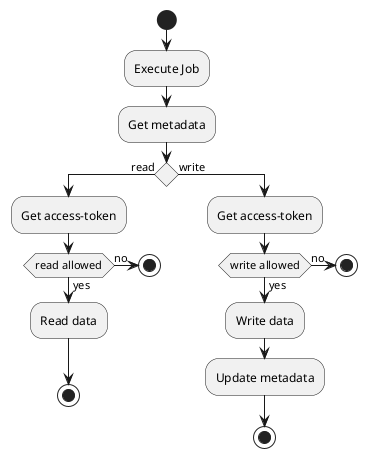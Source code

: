 @startuml

start
:Execute Job;
:Get metadata;
if () then (read)
  :Get access-token;
  if (read allowed) then (yes)
    :Read data;
  else (no)
    stop
  endif
  stop
else (write)
  :Get access-token;
  if (write allowed) then (yes)
    :Write data;
    :Update metadata;
  else (no)
    stop
  endif
  stop
endif

@enduml
